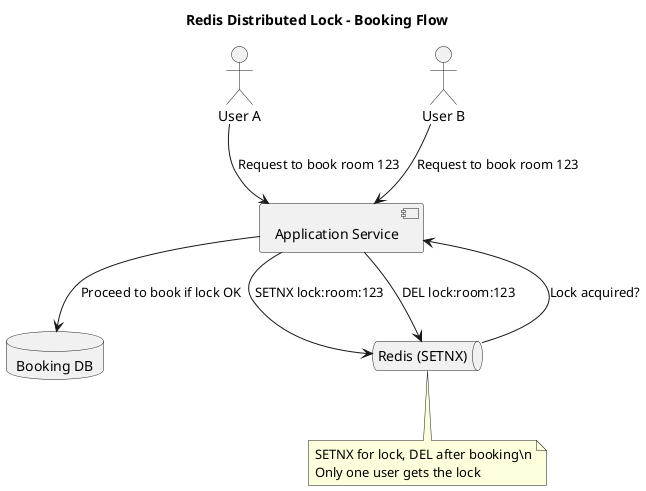 @startuml

title Redis Distributed Lock – Booking Flow

actor "User A" as UA
actor "User B" as UB
component "Application Service" as App
database "Booking DB" as DB
queue "Redis (SETNX)" as Redis

UA --> App : Request to book room 123
UB --> App : Request to book room 123

App --> Redis : SETNX lock:room:123
Redis --> App : Lock acquired?
App --> DB : Proceed to book if lock OK
App --> Redis : DEL lock:room:123

note bottom of Redis
SETNX for lock, DEL after booking\n
Only one user gets the lock
end note

@enduml
